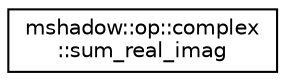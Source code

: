 digraph "Graphical Class Hierarchy"
{
 // LATEX_PDF_SIZE
  edge [fontname="Helvetica",fontsize="10",labelfontname="Helvetica",labelfontsize="10"];
  node [fontname="Helvetica",fontsize="10",shape=record];
  rankdir="LR";
  Node0 [label="mshadow::op::complex\l::sum_real_imag",height=0.2,width=0.4,color="black", fillcolor="white", style="filled",URL="$structmshadow_1_1op_1_1complex_1_1sum__real__imag.html",tooltip=" "];
}
